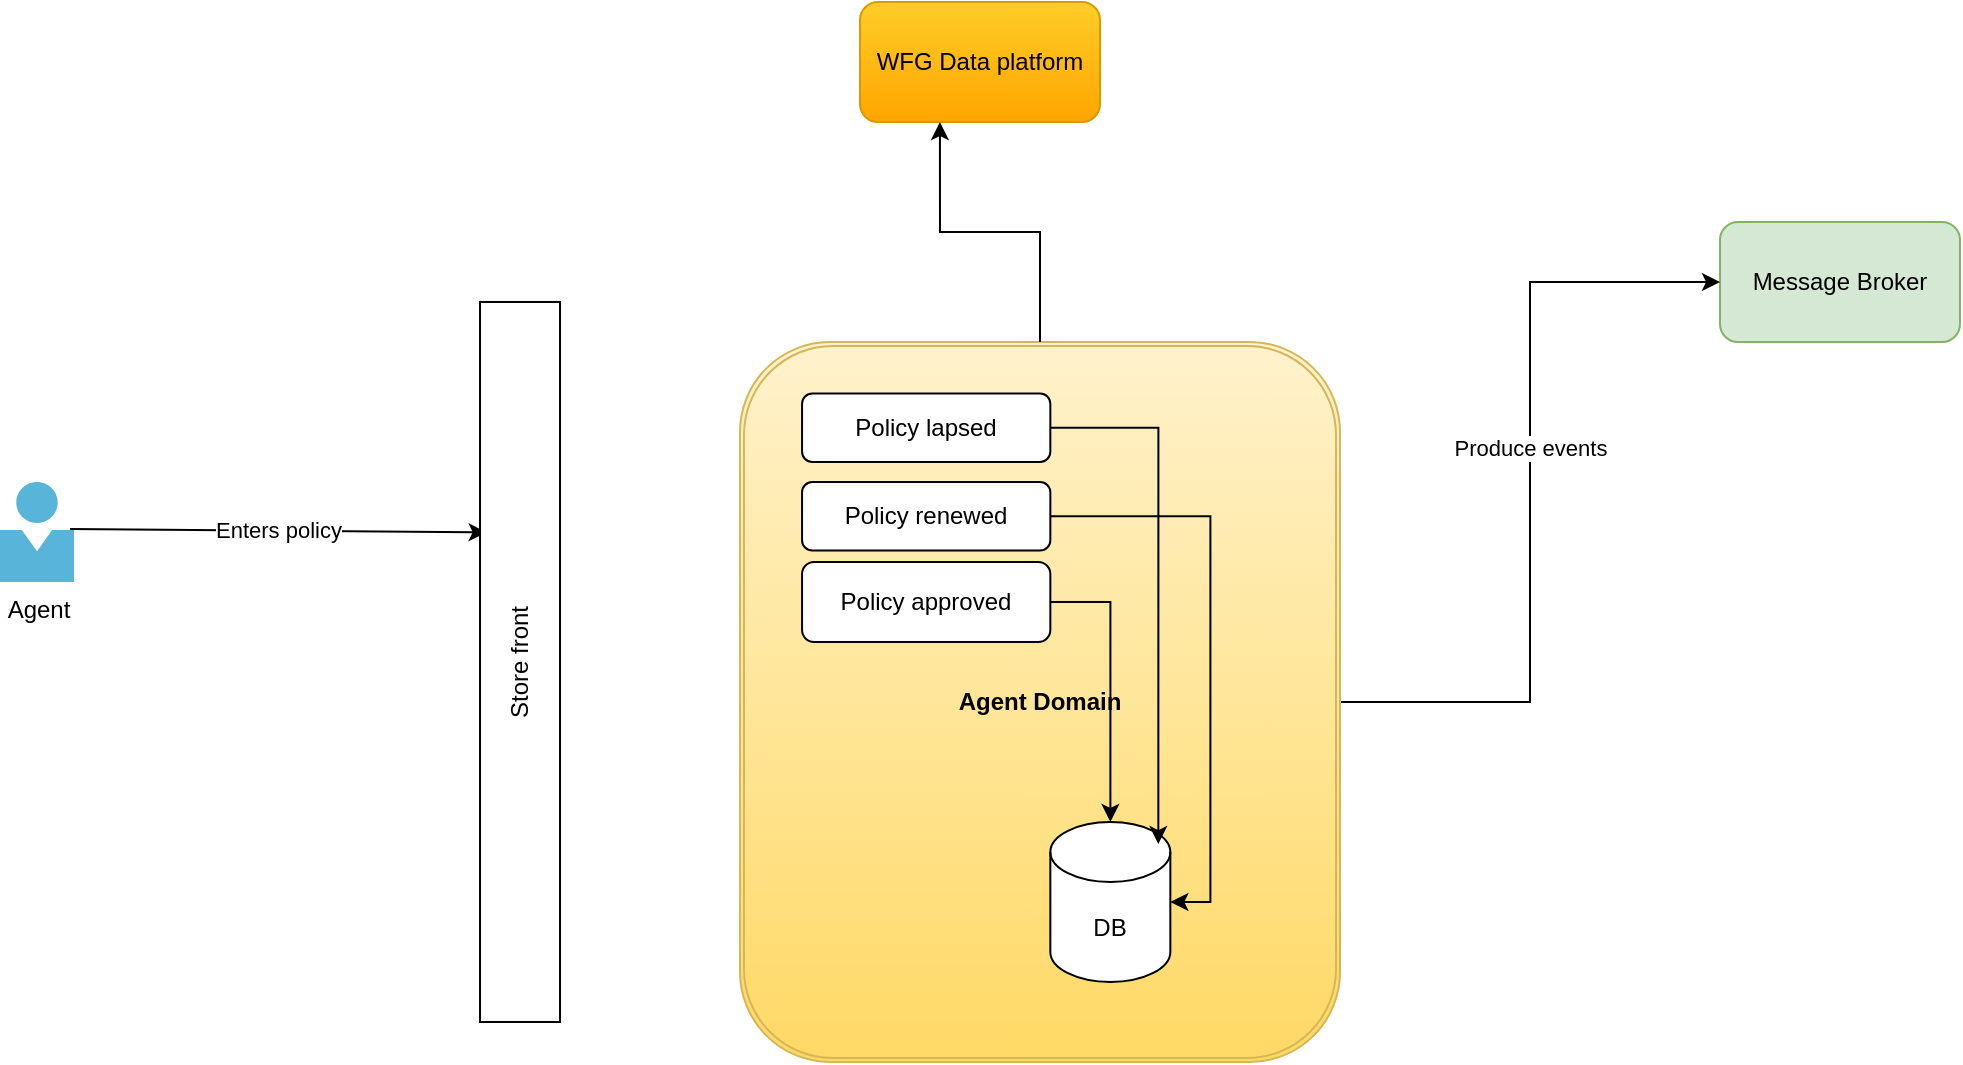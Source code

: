 <mxfile version="27.2.0">
  <diagram name="Page-1" id="xXGnbvc1p2iJjgl3LUql">
    <mxGraphModel dx="2455" dy="1060" grid="1" gridSize="10" guides="1" tooltips="1" connect="1" arrows="1" fold="1" page="1" pageScale="1" pageWidth="1100" pageHeight="850" math="0" shadow="0">
      <root>
        <mxCell id="0" />
        <mxCell id="1" parent="0" />
        <mxCell id="N-DxG8cqmjIvkTzkcek1-1" value="WFG&amp;nbsp;&lt;span style=&quot;background-color: transparent; color: light-dark(rgb(0, 0, 0), rgb(255, 255, 255));&quot;&gt;Data platform&lt;/span&gt;" style="rounded=1;whiteSpace=wrap;html=1;fontFamily=Helvetica;fillColor=#ffcd28;strokeColor=#d79b00;gradientColor=#ffa500;" vertex="1" parent="1">
          <mxGeometry x="480" y="60" width="120" height="60" as="geometry" />
        </mxCell>
        <mxCell id="N-DxG8cqmjIvkTzkcek1-6" value="Message Broker" style="rounded=1;whiteSpace=wrap;html=1;fillColor=#d5e8d4;strokeColor=#82b366;" vertex="1" parent="1">
          <mxGeometry x="910" y="170" width="120" height="60" as="geometry" />
        </mxCell>
        <mxCell id="N-DxG8cqmjIvkTzkcek1-8" value="Agent" style="image;sketch=0;aspect=fixed;html=1;points=[];align=center;fontSize=12;image=img/lib/mscae/Person.svg;" vertex="1" parent="1">
          <mxGeometry x="50" y="300" width="37" height="50" as="geometry" />
        </mxCell>
        <mxCell id="N-DxG8cqmjIvkTzkcek1-13" value="Enters policy" style="endArrow=classic;html=1;rounded=0;exitX=0.946;exitY=0.47;exitDx=0;exitDy=0;exitPerimeter=0;entryX=0.68;entryY=0.083;entryDx=0;entryDy=0;entryPerimeter=0;" edge="1" parent="1" source="N-DxG8cqmjIvkTzkcek1-8" target="N-DxG8cqmjIvkTzkcek1-14">
          <mxGeometry width="50" height="50" relative="1" as="geometry">
            <mxPoint x="190" y="370" as="sourcePoint" />
            <mxPoint x="290" y="320" as="targetPoint" />
          </mxGeometry>
        </mxCell>
        <mxCell id="N-DxG8cqmjIvkTzkcek1-14" value="Store front" style="rounded=0;whiteSpace=wrap;html=1;rotation=-90;" vertex="1" parent="1">
          <mxGeometry x="130.01" y="369.99" width="360" height="40" as="geometry" />
        </mxCell>
        <mxCell id="N-DxG8cqmjIvkTzkcek1-53" style="edgeStyle=orthogonalEdgeStyle;rounded=0;orthogonalLoop=1;jettySize=auto;html=1;entryX=0;entryY=0.5;entryDx=0;entryDy=0;" edge="1" parent="1" source="N-DxG8cqmjIvkTzkcek1-46" target="N-DxG8cqmjIvkTzkcek1-6">
          <mxGeometry relative="1" as="geometry" />
        </mxCell>
        <mxCell id="N-DxG8cqmjIvkTzkcek1-59" value="Produce events" style="edgeLabel;html=1;align=center;verticalAlign=middle;resizable=0;points=[];" vertex="1" connectable="0" parent="N-DxG8cqmjIvkTzkcek1-53">
          <mxGeometry x="0.112" relative="1" as="geometry">
            <mxPoint as="offset" />
          </mxGeometry>
        </mxCell>
        <mxCell id="N-DxG8cqmjIvkTzkcek1-46" value="Agent Domain" style="shape=ext;double=1;rounded=1;whiteSpace=wrap;html=1;container=1;fillColor=#fff2cc;gradientColor=#ffd966;strokeColor=#d6b656;fontStyle=1" vertex="1" parent="1">
          <mxGeometry x="420" y="230" width="300" height="360" as="geometry">
            <mxRectangle x="360" y="170" width="50" height="40" as="alternateBounds" />
          </mxGeometry>
        </mxCell>
        <mxCell id="N-DxG8cqmjIvkTzkcek1-43" value="Policy lapsed" style="rounded=1;whiteSpace=wrap;html=1;" vertex="1" parent="N-DxG8cqmjIvkTzkcek1-46">
          <mxGeometry x="31.03" y="25.71" width="124.14" height="34.29" as="geometry" />
        </mxCell>
        <mxCell id="N-DxG8cqmjIvkTzkcek1-44" value="Policy renewed" style="rounded=1;whiteSpace=wrap;html=1;" vertex="1" parent="N-DxG8cqmjIvkTzkcek1-46">
          <mxGeometry x="31.03" y="70" width="124.14" height="34.29" as="geometry" />
        </mxCell>
        <mxCell id="N-DxG8cqmjIvkTzkcek1-56" style="edgeStyle=orthogonalEdgeStyle;rounded=0;orthogonalLoop=1;jettySize=auto;html=1;" edge="1" parent="N-DxG8cqmjIvkTzkcek1-46" source="N-DxG8cqmjIvkTzkcek1-45" target="N-DxG8cqmjIvkTzkcek1-27">
          <mxGeometry relative="1" as="geometry" />
        </mxCell>
        <mxCell id="N-DxG8cqmjIvkTzkcek1-45" value="Policy approved" style="rounded=1;whiteSpace=wrap;html=1;" vertex="1" parent="N-DxG8cqmjIvkTzkcek1-46">
          <mxGeometry x="31.03" y="110" width="124.14" height="40" as="geometry" />
        </mxCell>
        <mxCell id="N-DxG8cqmjIvkTzkcek1-27" value="DB" style="shape=cylinder3;whiteSpace=wrap;html=1;boundedLbl=1;backgroundOutline=1;size=15;" vertex="1" parent="N-DxG8cqmjIvkTzkcek1-46">
          <mxGeometry x="155.171" y="240" width="60" height="80" as="geometry" />
        </mxCell>
        <mxCell id="N-DxG8cqmjIvkTzkcek1-57" style="edgeStyle=orthogonalEdgeStyle;rounded=0;orthogonalLoop=1;jettySize=auto;html=1;entryX=1;entryY=0.5;entryDx=0;entryDy=0;entryPerimeter=0;" edge="1" parent="N-DxG8cqmjIvkTzkcek1-46" source="N-DxG8cqmjIvkTzkcek1-44" target="N-DxG8cqmjIvkTzkcek1-27">
          <mxGeometry relative="1" as="geometry" />
        </mxCell>
        <mxCell id="N-DxG8cqmjIvkTzkcek1-58" style="edgeStyle=orthogonalEdgeStyle;rounded=0;orthogonalLoop=1;jettySize=auto;html=1;entryX=0.9;entryY=0.138;entryDx=0;entryDy=0;entryPerimeter=0;" edge="1" parent="N-DxG8cqmjIvkTzkcek1-46" source="N-DxG8cqmjIvkTzkcek1-43" target="N-DxG8cqmjIvkTzkcek1-27">
          <mxGeometry relative="1" as="geometry" />
        </mxCell>
        <mxCell id="N-DxG8cqmjIvkTzkcek1-52" style="edgeStyle=orthogonalEdgeStyle;rounded=0;orthogonalLoop=1;jettySize=auto;html=1;entryX=0.333;entryY=1;entryDx=0;entryDy=0;entryPerimeter=0;" edge="1" parent="1" source="N-DxG8cqmjIvkTzkcek1-46" target="N-DxG8cqmjIvkTzkcek1-1">
          <mxGeometry relative="1" as="geometry" />
        </mxCell>
      </root>
    </mxGraphModel>
  </diagram>
</mxfile>

